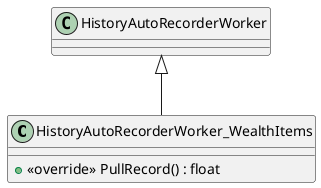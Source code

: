 @startuml
class HistoryAutoRecorderWorker_WealthItems {
    + <<override>> PullRecord() : float
}
HistoryAutoRecorderWorker <|-- HistoryAutoRecorderWorker_WealthItems
@enduml
